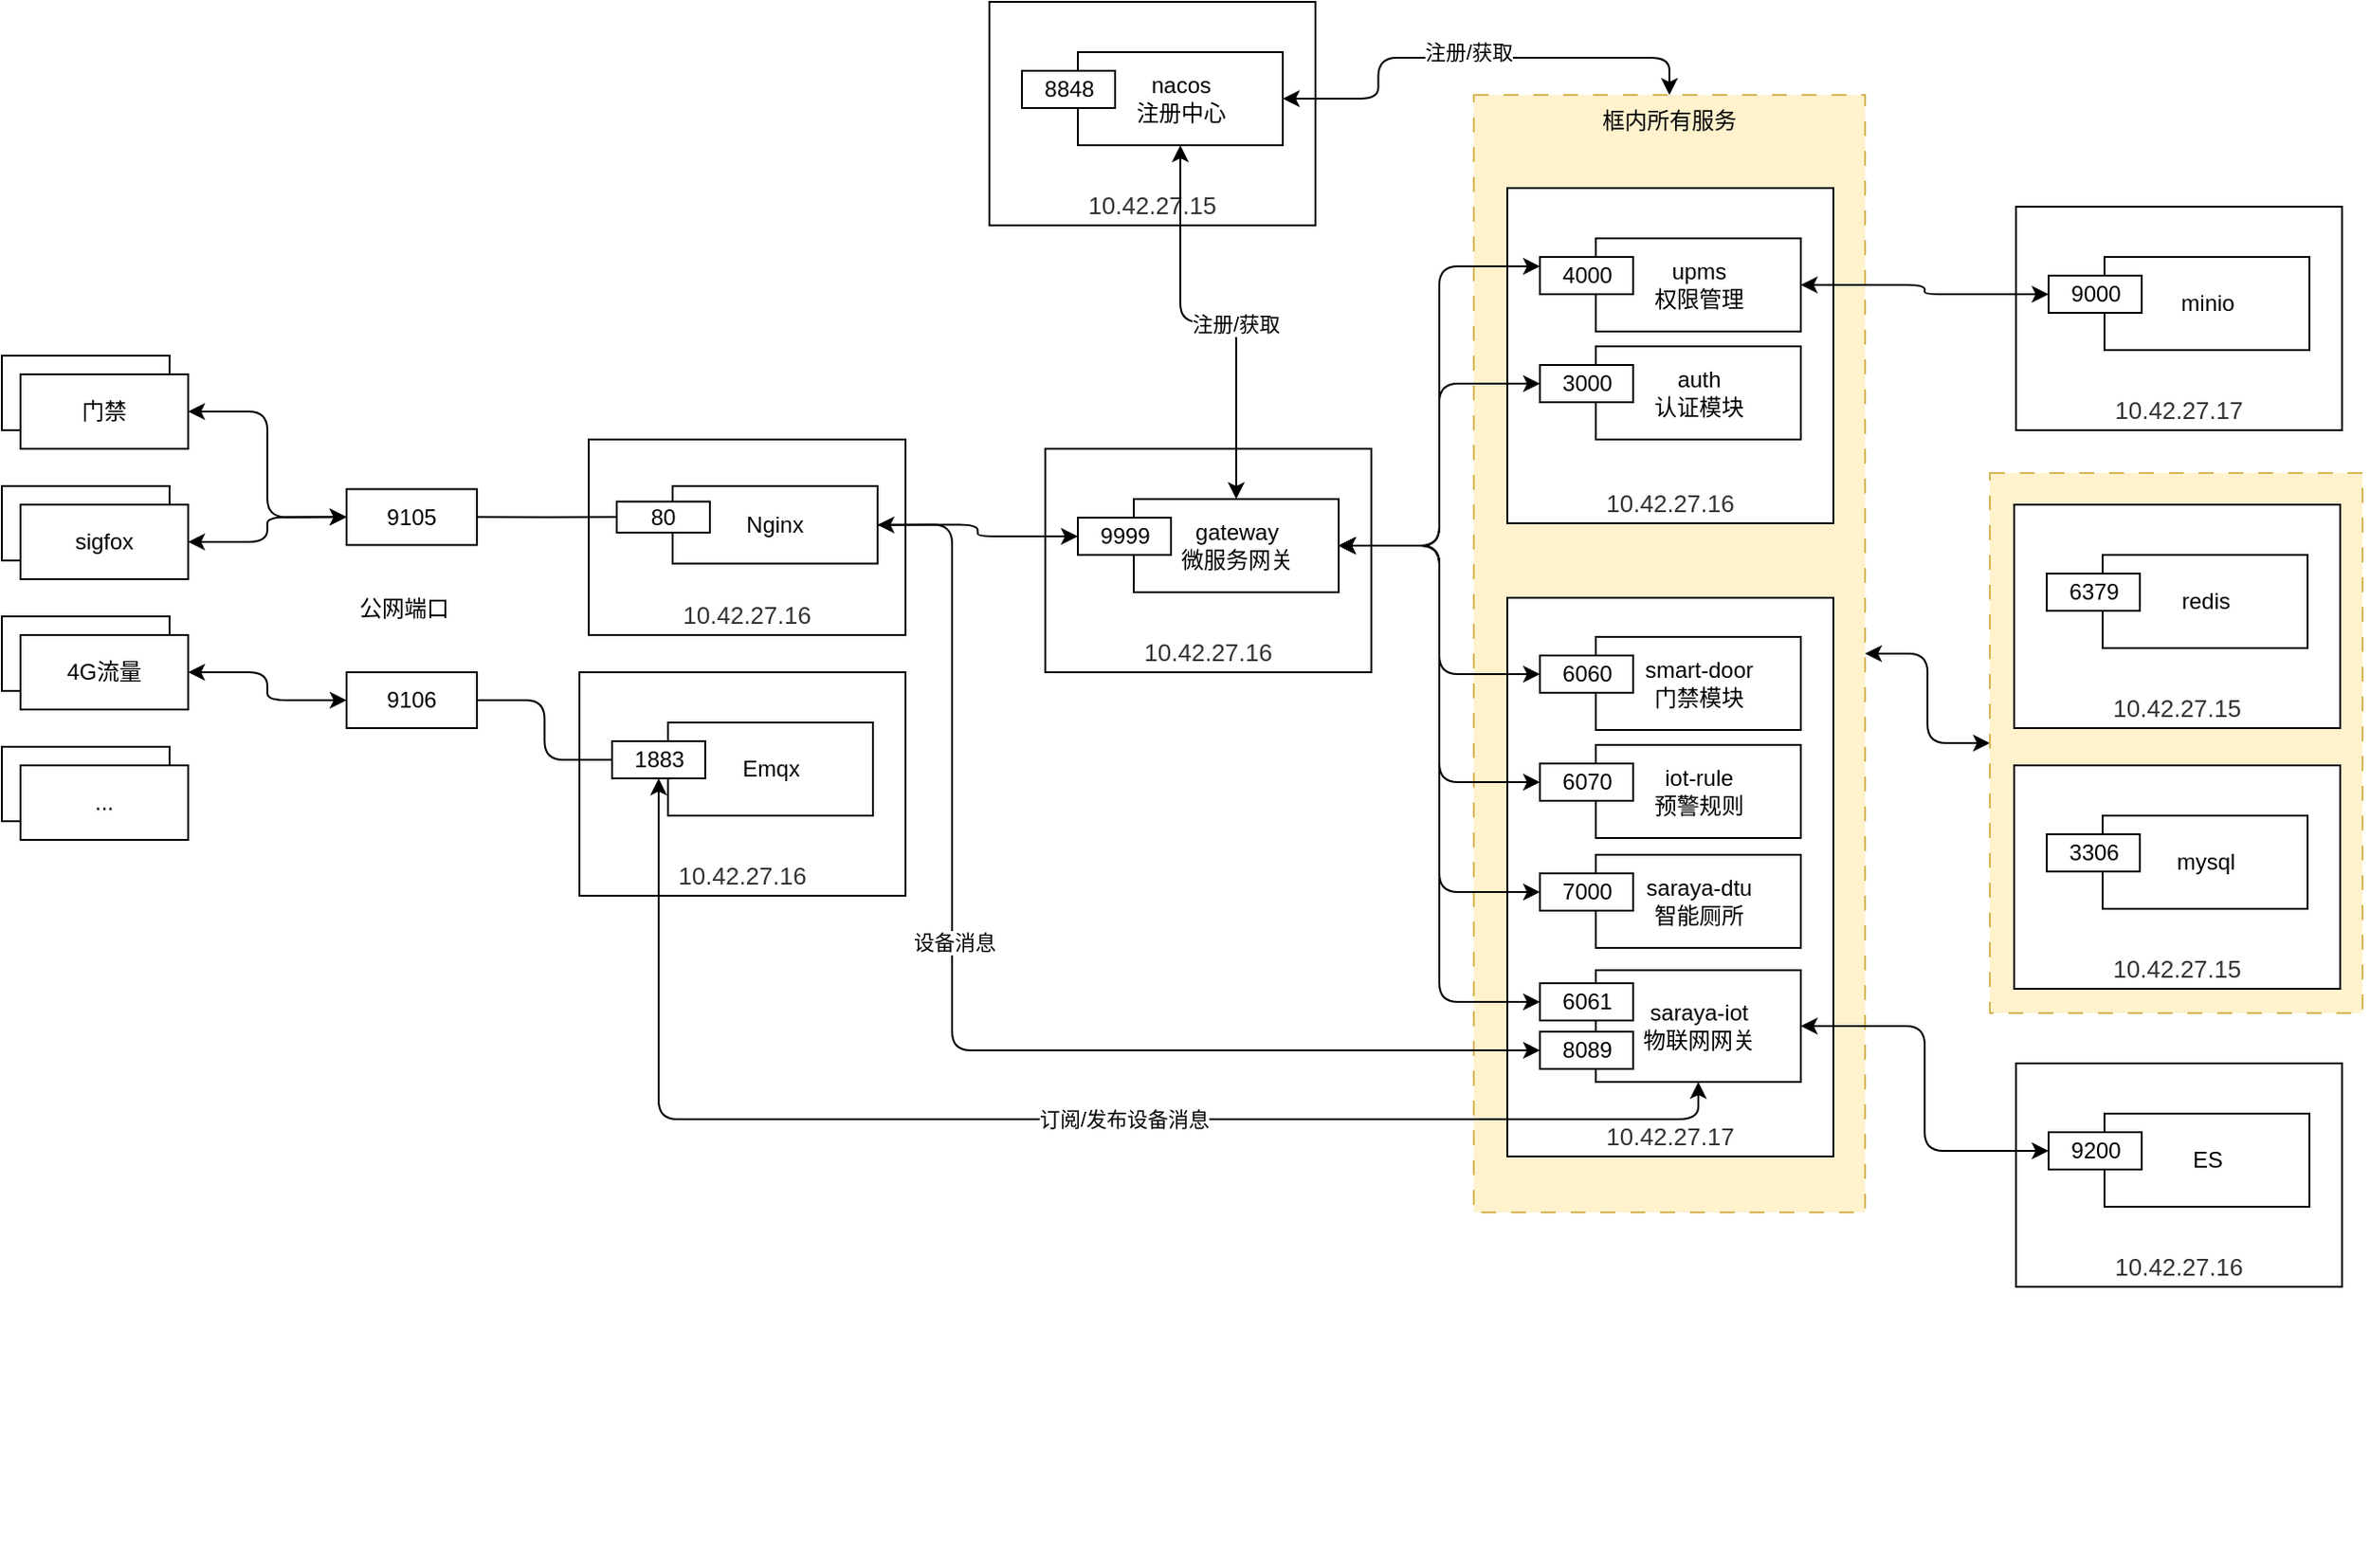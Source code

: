 <mxfile version="24.2.3" type="github">
  <diagram id="C5RBs43oDa-KdzZeNtuy" name="Page-1">
    <mxGraphModel dx="1440" dy="2015" grid="1" gridSize="10" guides="1" tooltips="1" connect="1" arrows="0" fold="1" page="1" pageScale="1" pageWidth="827" pageHeight="1169" math="0" shadow="0">
      <root>
        <mxCell id="WIyWlLk6GJQsqaUBKTNV-0" />
        <mxCell id="WIyWlLk6GJQsqaUBKTNV-1" parent="WIyWlLk6GJQsqaUBKTNV-0" />
        <mxCell id="b1t97wf94qJfbfh6B2mP-186" value="" style="group;rounded=0;" vertex="1" connectable="0" parent="WIyWlLk6GJQsqaUBKTNV-1">
          <mxGeometry x="340" y="300" width="175" height="120" as="geometry" />
        </mxCell>
        <mxCell id="b1t97wf94qJfbfh6B2mP-187" value="&lt;span style=&quot;color: rgb(50, 50, 50); font-family: &amp;quot;Microsoft YaHei&amp;quot;, 微软雅黑, Arial; font-size: 13px; background-color: rgba(255, 255, 255, 0.01);&quot;&gt;10.42.27.16&lt;/span&gt;" style="rounded=0;whiteSpace=wrap;html=1;verticalAlign=bottom;" vertex="1" parent="b1t97wf94qJfbfh6B2mP-186">
          <mxGeometry width="175" height="120" as="geometry" />
        </mxCell>
        <mxCell id="b1t97wf94qJfbfh6B2mP-188" value="" style="group;rounded=0;" vertex="1" connectable="0" parent="b1t97wf94qJfbfh6B2mP-186">
          <mxGeometry x="17.5" y="27" width="140" height="50" as="geometry" />
        </mxCell>
        <mxCell id="b1t97wf94qJfbfh6B2mP-189" value="Emqx" style="rounded=0;whiteSpace=wrap;html=1;" vertex="1" parent="b1t97wf94qJfbfh6B2mP-188">
          <mxGeometry x="30" width="110" height="50" as="geometry" />
        </mxCell>
        <mxCell id="b1t97wf94qJfbfh6B2mP-190" value="1883" style="rounded=0;whiteSpace=wrap;html=1;" vertex="1" parent="b1t97wf94qJfbfh6B2mP-188">
          <mxGeometry y="10" width="50" height="20" as="geometry" />
        </mxCell>
        <mxCell id="b1t97wf94qJfbfh6B2mP-191" value="" style="group" vertex="1" connectable="0" parent="WIyWlLk6GJQsqaUBKTNV-1">
          <mxGeometry x="345" y="175" width="170" height="105" as="geometry" />
        </mxCell>
        <mxCell id="b1t97wf94qJfbfh6B2mP-23" value="&lt;span style=&quot;color: rgb(50, 50, 50); font-family: &amp;quot;Microsoft YaHei&amp;quot;, 微软雅黑, Arial; font-size: 13px; background-color: rgba(255, 255, 255, 0.01);&quot;&gt;10.42.27.16&lt;/span&gt;" style="rounded=0;whiteSpace=wrap;html=1;verticalAlign=bottom;" vertex="1" parent="b1t97wf94qJfbfh6B2mP-191">
          <mxGeometry width="170" height="105" as="geometry" />
        </mxCell>
        <mxCell id="b1t97wf94qJfbfh6B2mP-12" value="Nginx" style="rounded=0;whiteSpace=wrap;html=1;" vertex="1" parent="b1t97wf94qJfbfh6B2mP-191">
          <mxGeometry x="45" y="25" width="110" height="41.667" as="geometry" />
        </mxCell>
        <mxCell id="b1t97wf94qJfbfh6B2mP-13" value="80" style="rounded=0;whiteSpace=wrap;html=1;" vertex="1" parent="b1t97wf94qJfbfh6B2mP-191">
          <mxGeometry x="15" y="33.333" width="50" height="16.667" as="geometry" />
        </mxCell>
        <mxCell id="b1t97wf94qJfbfh6B2mP-49" value="" style="group;rounded=0;" vertex="1" connectable="0" parent="WIyWlLk6GJQsqaUBKTNV-1">
          <mxGeometry x="560" y="-60" width="175" height="120" as="geometry" />
        </mxCell>
        <mxCell id="b1t97wf94qJfbfh6B2mP-50" value="&lt;span style=&quot;color: rgb(50, 50, 50); font-family: &amp;quot;Microsoft YaHei&amp;quot;, 微软雅黑, Arial; font-size: 13px; background-color: rgba(255, 255, 255, 0.01);&quot;&gt;10.42.27.15&lt;/span&gt;" style="rounded=0;whiteSpace=wrap;html=1;verticalAlign=bottom;" vertex="1" parent="b1t97wf94qJfbfh6B2mP-49">
          <mxGeometry width="175" height="120" as="geometry" />
        </mxCell>
        <mxCell id="b1t97wf94qJfbfh6B2mP-51" value="" style="group;rounded=0;" vertex="1" connectable="0" parent="b1t97wf94qJfbfh6B2mP-49">
          <mxGeometry x="17.5" y="27" width="140" height="50" as="geometry" />
        </mxCell>
        <mxCell id="b1t97wf94qJfbfh6B2mP-52" value="&lt;div&gt;nacos&lt;/div&gt;&lt;div&gt;注册中心&lt;/div&gt;" style="rounded=0;whiteSpace=wrap;html=1;" vertex="1" parent="b1t97wf94qJfbfh6B2mP-51">
          <mxGeometry x="30" width="110" height="50" as="geometry" />
        </mxCell>
        <mxCell id="b1t97wf94qJfbfh6B2mP-53" value="8848" style="rounded=0;whiteSpace=wrap;html=1;" vertex="1" parent="b1t97wf94qJfbfh6B2mP-51">
          <mxGeometry y="10" width="50" height="20" as="geometry" />
        </mxCell>
        <mxCell id="b1t97wf94qJfbfh6B2mP-149" style="edgeStyle=orthogonalEdgeStyle;orthogonalLoop=1;jettySize=auto;html=1;exitX=0.5;exitY=0;exitDx=0;exitDy=0;startArrow=classic;startFill=1;" edge="1" parent="WIyWlLk6GJQsqaUBKTNV-1" source="b1t97wf94qJfbfh6B2mP-143" target="b1t97wf94qJfbfh6B2mP-52">
          <mxGeometry relative="1" as="geometry" />
        </mxCell>
        <mxCell id="b1t97wf94qJfbfh6B2mP-153" value="注册/获取" style="edgeLabel;html=1;align=center;verticalAlign=middle;resizable=0;points=[];" vertex="1" connectable="0" parent="b1t97wf94qJfbfh6B2mP-149">
          <mxGeometry x="0.026" y="-3" relative="1" as="geometry">
            <mxPoint as="offset" />
          </mxGeometry>
        </mxCell>
        <mxCell id="b1t97wf94qJfbfh6B2mP-183" style="edgeStyle=orthogonalEdgeStyle;orthogonalLoop=1;jettySize=auto;html=1;exitX=1;exitY=0.5;exitDx=0;exitDy=0;startArrow=classic;startFill=1;" edge="1" parent="WIyWlLk6GJQsqaUBKTNV-1" source="b1t97wf94qJfbfh6B2mP-143" target="b1t97wf94qJfbfh6B2mP-182">
          <mxGeometry relative="1" as="geometry" />
        </mxCell>
        <mxCell id="b1t97wf94qJfbfh6B2mP-143" value="框内所有服务" style="rounded=0;whiteSpace=wrap;html=1;dashed=1;dashPattern=8 8;fillColor=#fff2cc;strokeColor=#d6b656;verticalAlign=top;" vertex="1" parent="WIyWlLk6GJQsqaUBKTNV-1">
          <mxGeometry x="820" y="-10" width="210" height="600" as="geometry" />
        </mxCell>
        <mxCell id="b1t97wf94qJfbfh6B2mP-0" value="门禁" style="rounded=0;whiteSpace=wrap;html=1;" vertex="1" parent="WIyWlLk6GJQsqaUBKTNV-1">
          <mxGeometry x="30" y="130" width="90" height="40" as="geometry" />
        </mxCell>
        <mxCell id="b1t97wf94qJfbfh6B2mP-1" value="4G流量" style="rounded=0;whiteSpace=wrap;html=1;" vertex="1" parent="WIyWlLk6GJQsqaUBKTNV-1">
          <mxGeometry x="30" y="270" width="90" height="40" as="geometry" />
        </mxCell>
        <mxCell id="b1t97wf94qJfbfh6B2mP-27" style="edgeStyle=orthogonalEdgeStyle;rounded=1;orthogonalLoop=1;jettySize=auto;html=1;exitX=1;exitY=0.5;exitDx=0;exitDy=0;entryX=0;entryY=0.5;entryDx=0;entryDy=0;endArrow=classic;endFill=1;startArrow=classic;startFill=1;curved=0;" edge="1" parent="WIyWlLk6GJQsqaUBKTNV-1" source="b1t97wf94qJfbfh6B2mP-2" target="b1t97wf94qJfbfh6B2mP-9">
          <mxGeometry relative="1" as="geometry" />
        </mxCell>
        <mxCell id="b1t97wf94qJfbfh6B2mP-2" value="门禁" style="rounded=0;whiteSpace=wrap;html=1;" vertex="1" parent="WIyWlLk6GJQsqaUBKTNV-1">
          <mxGeometry x="40" y="140" width="90" height="40" as="geometry" />
        </mxCell>
        <mxCell id="b1t97wf94qJfbfh6B2mP-4" value="sigfox" style="rounded=0;whiteSpace=wrap;html=1;" vertex="1" parent="WIyWlLk6GJQsqaUBKTNV-1">
          <mxGeometry x="30" y="200" width="90" height="40" as="geometry" />
        </mxCell>
        <mxCell id="b1t97wf94qJfbfh6B2mP-28" style="edgeStyle=orthogonalEdgeStyle;rounded=1;orthogonalLoop=1;jettySize=auto;html=1;exitX=1;exitY=0.5;exitDx=0;exitDy=0;entryX=0;entryY=0.5;entryDx=0;entryDy=0;endArrow=classic;endFill=1;startArrow=classic;startFill=1;curved=0;" edge="1" parent="WIyWlLk6GJQsqaUBKTNV-1" source="b1t97wf94qJfbfh6B2mP-5" target="b1t97wf94qJfbfh6B2mP-9">
          <mxGeometry relative="1" as="geometry" />
        </mxCell>
        <mxCell id="b1t97wf94qJfbfh6B2mP-5" value="sigfox" style="rounded=0;whiteSpace=wrap;html=1;" vertex="1" parent="WIyWlLk6GJQsqaUBKTNV-1">
          <mxGeometry x="40" y="210" width="90" height="40" as="geometry" />
        </mxCell>
        <mxCell id="b1t97wf94qJfbfh6B2mP-29" style="edgeStyle=orthogonalEdgeStyle;rounded=1;orthogonalLoop=1;jettySize=auto;html=1;exitX=1;exitY=0.5;exitDx=0;exitDy=0;entryX=0;entryY=0.5;entryDx=0;entryDy=0;endArrow=classic;endFill=1;startArrow=classic;startFill=1;curved=0;" edge="1" parent="WIyWlLk6GJQsqaUBKTNV-1" source="b1t97wf94qJfbfh6B2mP-6" target="b1t97wf94qJfbfh6B2mP-10">
          <mxGeometry relative="1" as="geometry" />
        </mxCell>
        <mxCell id="b1t97wf94qJfbfh6B2mP-6" value="4G流量" style="rounded=0;whiteSpace=wrap;html=1;" vertex="1" parent="WIyWlLk6GJQsqaUBKTNV-1">
          <mxGeometry x="40" y="280" width="90" height="40" as="geometry" />
        </mxCell>
        <mxCell id="b1t97wf94qJfbfh6B2mP-7" value="..." style="rounded=0;whiteSpace=wrap;html=1;" vertex="1" parent="WIyWlLk6GJQsqaUBKTNV-1">
          <mxGeometry x="30" y="340" width="90" height="40" as="geometry" />
        </mxCell>
        <mxCell id="b1t97wf94qJfbfh6B2mP-8" value="..." style="rounded=0;whiteSpace=wrap;html=1;" vertex="1" parent="WIyWlLk6GJQsqaUBKTNV-1">
          <mxGeometry x="40" y="350" width="90" height="40" as="geometry" />
        </mxCell>
        <mxCell id="b1t97wf94qJfbfh6B2mP-25" style="edgeStyle=orthogonalEdgeStyle;rounded=0;orthogonalLoop=1;jettySize=auto;html=1;exitX=1;exitY=0.5;exitDx=0;exitDy=0;endArrow=none;endFill=0;" edge="1" parent="WIyWlLk6GJQsqaUBKTNV-1" source="b1t97wf94qJfbfh6B2mP-9" target="b1t97wf94qJfbfh6B2mP-13">
          <mxGeometry relative="1" as="geometry" />
        </mxCell>
        <mxCell id="b1t97wf94qJfbfh6B2mP-9" value="9105" style="rounded=0;whiteSpace=wrap;html=1;" vertex="1" parent="WIyWlLk6GJQsqaUBKTNV-1">
          <mxGeometry x="215" y="201.67" width="70" height="30" as="geometry" />
        </mxCell>
        <mxCell id="b1t97wf94qJfbfh6B2mP-26" style="edgeStyle=orthogonalEdgeStyle;rounded=1;orthogonalLoop=1;jettySize=auto;html=1;exitX=1;exitY=0.5;exitDx=0;exitDy=0;entryX=0;entryY=0.5;entryDx=0;entryDy=0;endArrow=none;endFill=0;curved=0;" edge="1" parent="WIyWlLk6GJQsqaUBKTNV-1" source="b1t97wf94qJfbfh6B2mP-10" target="b1t97wf94qJfbfh6B2mP-190">
          <mxGeometry relative="1" as="geometry">
            <mxPoint x="360" y="290" as="targetPoint" />
          </mxGeometry>
        </mxCell>
        <mxCell id="b1t97wf94qJfbfh6B2mP-10" value="9106" style="rounded=0;whiteSpace=wrap;html=1;" vertex="1" parent="WIyWlLk6GJQsqaUBKTNV-1">
          <mxGeometry x="215" y="300" width="70" height="30" as="geometry" />
        </mxCell>
        <mxCell id="b1t97wf94qJfbfh6B2mP-11" value="公网端口" style="text;html=1;align=center;verticalAlign=middle;whiteSpace=wrap;rounded=0;" vertex="1" parent="WIyWlLk6GJQsqaUBKTNV-1">
          <mxGeometry x="216" y="251" width="60" height="30" as="geometry" />
        </mxCell>
        <mxCell id="b1t97wf94qJfbfh6B2mP-43" value="" style="group;rounded=0;" vertex="1" connectable="0" parent="WIyWlLk6GJQsqaUBKTNV-1">
          <mxGeometry x="590" y="180" width="175" height="120" as="geometry" />
        </mxCell>
        <mxCell id="b1t97wf94qJfbfh6B2mP-38" value="&lt;span style=&quot;color: rgb(50, 50, 50); font-family: &amp;quot;Microsoft YaHei&amp;quot;, 微软雅黑, Arial; font-size: 13px; background-color: rgba(255, 255, 255, 0.01);&quot;&gt;10.42.27.16&lt;/span&gt;" style="rounded=0;whiteSpace=wrap;html=1;verticalAlign=bottom;" vertex="1" parent="b1t97wf94qJfbfh6B2mP-43">
          <mxGeometry width="175" height="120" as="geometry" />
        </mxCell>
        <mxCell id="b1t97wf94qJfbfh6B2mP-40" value="" style="group;rounded=0;" vertex="1" connectable="0" parent="b1t97wf94qJfbfh6B2mP-43">
          <mxGeometry x="17.5" y="27" width="140" height="50" as="geometry" />
        </mxCell>
        <mxCell id="b1t97wf94qJfbfh6B2mP-41" value="gateway&lt;div&gt;微服务网关&lt;/div&gt;" style="rounded=0;whiteSpace=wrap;html=1;" vertex="1" parent="b1t97wf94qJfbfh6B2mP-40">
          <mxGeometry x="30" width="110" height="50" as="geometry" />
        </mxCell>
        <mxCell id="b1t97wf94qJfbfh6B2mP-42" value="9999" style="rounded=0;whiteSpace=wrap;html=1;" vertex="1" parent="b1t97wf94qJfbfh6B2mP-40">
          <mxGeometry y="10" width="50" height="20" as="geometry" />
        </mxCell>
        <mxCell id="b1t97wf94qJfbfh6B2mP-60" value="" style="group;rounded=0;" vertex="1" connectable="0" parent="WIyWlLk6GJQsqaUBKTNV-1">
          <mxGeometry x="1111" y="50" width="175" height="120" as="geometry" />
        </mxCell>
        <mxCell id="b1t97wf94qJfbfh6B2mP-61" value="&lt;span style=&quot;color: rgb(50, 50, 50); font-family: &amp;quot;Microsoft YaHei&amp;quot;, 微软雅黑, Arial; font-size: 13px; background-color: rgba(255, 255, 255, 0.01);&quot;&gt;10.42.27.17&lt;/span&gt;" style="rounded=0;whiteSpace=wrap;html=1;verticalAlign=bottom;" vertex="1" parent="b1t97wf94qJfbfh6B2mP-60">
          <mxGeometry width="175" height="120" as="geometry" />
        </mxCell>
        <mxCell id="b1t97wf94qJfbfh6B2mP-62" value="" style="group;rounded=0;" vertex="1" connectable="0" parent="b1t97wf94qJfbfh6B2mP-60">
          <mxGeometry x="17.5" y="27" width="140" height="50" as="geometry" />
        </mxCell>
        <mxCell id="b1t97wf94qJfbfh6B2mP-63" value="minio" style="rounded=0;whiteSpace=wrap;html=1;" vertex="1" parent="b1t97wf94qJfbfh6B2mP-62">
          <mxGeometry x="30" width="110" height="50" as="geometry" />
        </mxCell>
        <mxCell id="b1t97wf94qJfbfh6B2mP-64" value="9000" style="rounded=0;whiteSpace=wrap;html=1;" vertex="1" parent="b1t97wf94qJfbfh6B2mP-62">
          <mxGeometry y="10" width="50" height="20" as="geometry" />
        </mxCell>
        <mxCell id="b1t97wf94qJfbfh6B2mP-66" value="" style="group;rounded=0;" vertex="1" connectable="0" parent="WIyWlLk6GJQsqaUBKTNV-1">
          <mxGeometry x="1111" y="510" width="175" height="120" as="geometry" />
        </mxCell>
        <mxCell id="b1t97wf94qJfbfh6B2mP-67" value="&lt;span style=&quot;color: rgb(50, 50, 50); font-family: &amp;quot;Microsoft YaHei&amp;quot;, 微软雅黑, Arial; font-size: 13px; background-color: rgba(255, 255, 255, 0.01);&quot;&gt;10.42.27.16&lt;/span&gt;" style="rounded=0;whiteSpace=wrap;html=1;verticalAlign=bottom;" vertex="1" parent="b1t97wf94qJfbfh6B2mP-66">
          <mxGeometry width="175" height="120" as="geometry" />
        </mxCell>
        <mxCell id="b1t97wf94qJfbfh6B2mP-68" value="" style="group;rounded=0;" vertex="1" connectable="0" parent="b1t97wf94qJfbfh6B2mP-66">
          <mxGeometry x="17.5" y="27" width="140" height="50" as="geometry" />
        </mxCell>
        <mxCell id="b1t97wf94qJfbfh6B2mP-69" value="ES" style="rounded=0;whiteSpace=wrap;html=1;" vertex="1" parent="b1t97wf94qJfbfh6B2mP-68">
          <mxGeometry x="30" width="110" height="50" as="geometry" />
        </mxCell>
        <mxCell id="b1t97wf94qJfbfh6B2mP-70" value="9200" style="rounded=0;whiteSpace=wrap;html=1;" vertex="1" parent="b1t97wf94qJfbfh6B2mP-68">
          <mxGeometry y="10" width="50" height="20" as="geometry" />
        </mxCell>
        <mxCell id="b1t97wf94qJfbfh6B2mP-71" value="" style="group;rounded=0;" vertex="1" connectable="0" parent="WIyWlLk6GJQsqaUBKTNV-1">
          <mxGeometry x="838" y="40" width="175" height="180" as="geometry" />
        </mxCell>
        <mxCell id="b1t97wf94qJfbfh6B2mP-72" value="&lt;span style=&quot;color: rgb(50, 50, 50); font-family: &amp;quot;Microsoft YaHei&amp;quot;, 微软雅黑, Arial; font-size: 13px; background-color: rgba(255, 255, 255, 0.01);&quot;&gt;10.42.27.16&lt;/span&gt;" style="rounded=0;whiteSpace=wrap;html=1;verticalAlign=bottom;" vertex="1" parent="b1t97wf94qJfbfh6B2mP-71">
          <mxGeometry width="175" height="180" as="geometry" />
        </mxCell>
        <mxCell id="b1t97wf94qJfbfh6B2mP-73" value="" style="group;rounded=0;" vertex="1" connectable="0" parent="b1t97wf94qJfbfh6B2mP-71">
          <mxGeometry x="17.5" y="27" width="140" height="50" as="geometry" />
        </mxCell>
        <mxCell id="b1t97wf94qJfbfh6B2mP-74" value="" style="group;rounded=0;" vertex="1" connectable="0" parent="b1t97wf94qJfbfh6B2mP-73">
          <mxGeometry width="140" height="50" as="geometry" />
        </mxCell>
        <mxCell id="b1t97wf94qJfbfh6B2mP-75" value="upms&lt;div&gt;权限管理&lt;/div&gt;" style="rounded=0;whiteSpace=wrap;html=1;" vertex="1" parent="b1t97wf94qJfbfh6B2mP-74">
          <mxGeometry x="30" width="110" height="50" as="geometry" />
        </mxCell>
        <mxCell id="b1t97wf94qJfbfh6B2mP-76" value="4000" style="rounded=0;whiteSpace=wrap;html=1;" vertex="1" parent="b1t97wf94qJfbfh6B2mP-74">
          <mxGeometry y="10" width="50" height="20" as="geometry" />
        </mxCell>
        <mxCell id="b1t97wf94qJfbfh6B2mP-77" value="" style="group;rounded=0;" vertex="1" connectable="0" parent="b1t97wf94qJfbfh6B2mP-71">
          <mxGeometry x="17.5" y="85" width="140" height="50" as="geometry" />
        </mxCell>
        <mxCell id="b1t97wf94qJfbfh6B2mP-78" value="" style="group;rounded=0;" vertex="1" connectable="0" parent="b1t97wf94qJfbfh6B2mP-77">
          <mxGeometry width="140" height="50" as="geometry" />
        </mxCell>
        <mxCell id="b1t97wf94qJfbfh6B2mP-79" value="auth&lt;div&gt;认证模块&lt;/div&gt;" style="rounded=0;whiteSpace=wrap;html=1;" vertex="1" parent="b1t97wf94qJfbfh6B2mP-78">
          <mxGeometry x="30" width="110" height="50" as="geometry" />
        </mxCell>
        <mxCell id="b1t97wf94qJfbfh6B2mP-80" value="3000" style="rounded=0;whiteSpace=wrap;html=1;" vertex="1" parent="b1t97wf94qJfbfh6B2mP-78">
          <mxGeometry y="10" width="50" height="20" as="geometry" />
        </mxCell>
        <mxCell id="b1t97wf94qJfbfh6B2mP-89" value="" style="group;rounded=0;" vertex="1" connectable="0" parent="WIyWlLk6GJQsqaUBKTNV-1">
          <mxGeometry x="838" y="260" width="175" height="300" as="geometry" />
        </mxCell>
        <mxCell id="b1t97wf94qJfbfh6B2mP-90" value="&lt;span style=&quot;color: rgb(50, 50, 50); font-family: &amp;quot;Microsoft YaHei&amp;quot;, 微软雅黑, Arial; font-size: 13px; background-color: rgba(255, 255, 255, 0.01);&quot;&gt;10.42.27.17&lt;/span&gt;" style="rounded=0;whiteSpace=wrap;html=1;verticalAlign=bottom;" vertex="1" parent="b1t97wf94qJfbfh6B2mP-89">
          <mxGeometry width="175" height="300" as="geometry" />
        </mxCell>
        <mxCell id="b1t97wf94qJfbfh6B2mP-91" value="" style="group;rounded=0;" vertex="1" connectable="0" parent="b1t97wf94qJfbfh6B2mP-89">
          <mxGeometry x="17.5" y="21" width="140" height="50" as="geometry" />
        </mxCell>
        <mxCell id="b1t97wf94qJfbfh6B2mP-92" value="" style="group;rounded=0;" vertex="1" connectable="0" parent="b1t97wf94qJfbfh6B2mP-91">
          <mxGeometry width="140" height="50" as="geometry" />
        </mxCell>
        <mxCell id="b1t97wf94qJfbfh6B2mP-93" value="&lt;div&gt;smart-door&lt;/div&gt;&lt;div&gt;门禁模块&lt;/div&gt;" style="rounded=0;whiteSpace=wrap;html=1;" vertex="1" parent="b1t97wf94qJfbfh6B2mP-92">
          <mxGeometry x="30" width="110" height="50" as="geometry" />
        </mxCell>
        <mxCell id="b1t97wf94qJfbfh6B2mP-94" value="6060" style="rounded=0;whiteSpace=wrap;html=1;" vertex="1" parent="b1t97wf94qJfbfh6B2mP-92">
          <mxGeometry y="10" width="50" height="20" as="geometry" />
        </mxCell>
        <mxCell id="b1t97wf94qJfbfh6B2mP-95" value="" style="group;rounded=0;" vertex="1" connectable="0" parent="b1t97wf94qJfbfh6B2mP-89">
          <mxGeometry x="17.5" y="79" width="140" height="50" as="geometry" />
        </mxCell>
        <mxCell id="b1t97wf94qJfbfh6B2mP-96" value="" style="group;rounded=0;" vertex="1" connectable="0" parent="b1t97wf94qJfbfh6B2mP-95">
          <mxGeometry width="140" height="50" as="geometry" />
        </mxCell>
        <mxCell id="b1t97wf94qJfbfh6B2mP-97" value="&lt;div&gt;iot-rule&lt;/div&gt;&lt;div&gt;预警规则&lt;/div&gt;" style="rounded=0;whiteSpace=wrap;html=1;" vertex="1" parent="b1t97wf94qJfbfh6B2mP-96">
          <mxGeometry x="30" width="110" height="50" as="geometry" />
        </mxCell>
        <mxCell id="b1t97wf94qJfbfh6B2mP-98" value="6070" style="rounded=0;whiteSpace=wrap;html=1;" vertex="1" parent="b1t97wf94qJfbfh6B2mP-96">
          <mxGeometry y="10" width="50" height="20" as="geometry" />
        </mxCell>
        <mxCell id="b1t97wf94qJfbfh6B2mP-99" value="" style="group;rounded=0;" vertex="1" connectable="0" parent="b1t97wf94qJfbfh6B2mP-89">
          <mxGeometry x="17.5" y="138" width="140" height="50" as="geometry" />
        </mxCell>
        <mxCell id="b1t97wf94qJfbfh6B2mP-100" value="" style="group;rounded=0;" vertex="1" connectable="0" parent="b1t97wf94qJfbfh6B2mP-99">
          <mxGeometry width="140" height="50" as="geometry" />
        </mxCell>
        <mxCell id="b1t97wf94qJfbfh6B2mP-101" value="&lt;div&gt;saraya-dtu&lt;/div&gt;&lt;div&gt;智能厕所&lt;/div&gt;" style="rounded=0;whiteSpace=wrap;html=1;" vertex="1" parent="b1t97wf94qJfbfh6B2mP-100">
          <mxGeometry x="30" width="110" height="50" as="geometry" />
        </mxCell>
        <mxCell id="b1t97wf94qJfbfh6B2mP-102" value="7000" style="rounded=0;whiteSpace=wrap;html=1;" vertex="1" parent="b1t97wf94qJfbfh6B2mP-100">
          <mxGeometry y="10" width="50" height="20" as="geometry" />
        </mxCell>
        <mxCell id="b1t97wf94qJfbfh6B2mP-104" value="" style="group;rounded=0;" vertex="1" connectable="0" parent="b1t97wf94qJfbfh6B2mP-89">
          <mxGeometry x="17.5" y="200" width="140" height="60" as="geometry" />
        </mxCell>
        <mxCell id="b1t97wf94qJfbfh6B2mP-105" value="saraya-iot&lt;div&gt;物联网网关&lt;/div&gt;" style="rounded=0;whiteSpace=wrap;html=1;" vertex="1" parent="b1t97wf94qJfbfh6B2mP-104">
          <mxGeometry x="30" width="110" height="60" as="geometry" />
        </mxCell>
        <mxCell id="b1t97wf94qJfbfh6B2mP-106" value="6061" style="rounded=0;whiteSpace=wrap;html=1;" vertex="1" parent="b1t97wf94qJfbfh6B2mP-104">
          <mxGeometry y="7" width="50" height="20" as="geometry" />
        </mxCell>
        <mxCell id="b1t97wf94qJfbfh6B2mP-107" value="8089" style="rounded=0;whiteSpace=wrap;html=1;" vertex="1" parent="b1t97wf94qJfbfh6B2mP-104">
          <mxGeometry y="33" width="50" height="20" as="geometry" />
        </mxCell>
        <mxCell id="b1t97wf94qJfbfh6B2mP-108" style="edgeStyle=orthogonalEdgeStyle;rounded=1;orthogonalLoop=1;jettySize=auto;html=1;exitX=1;exitY=0.5;exitDx=0;exitDy=0;entryX=0;entryY=0.25;entryDx=0;entryDy=0;endArrow=classic;endFill=1;curved=0;startArrow=classic;startFill=1;" edge="1" parent="WIyWlLk6GJQsqaUBKTNV-1" source="b1t97wf94qJfbfh6B2mP-41" target="b1t97wf94qJfbfh6B2mP-76">
          <mxGeometry relative="1" as="geometry" />
        </mxCell>
        <mxCell id="b1t97wf94qJfbfh6B2mP-110" style="edgeStyle=orthogonalEdgeStyle;rounded=1;orthogonalLoop=1;jettySize=auto;html=1;exitX=1;exitY=0.5;exitDx=0;exitDy=0;entryX=0;entryY=0.5;entryDx=0;entryDy=0;curved=0;startArrow=classic;startFill=1;" edge="1" parent="WIyWlLk6GJQsqaUBKTNV-1" source="b1t97wf94qJfbfh6B2mP-41" target="b1t97wf94qJfbfh6B2mP-80">
          <mxGeometry relative="1" as="geometry" />
        </mxCell>
        <mxCell id="b1t97wf94qJfbfh6B2mP-111" style="edgeStyle=orthogonalEdgeStyle;rounded=1;orthogonalLoop=1;jettySize=auto;html=1;exitX=1;exitY=0.5;exitDx=0;exitDy=0;entryX=0;entryY=0.5;entryDx=0;entryDy=0;strokeColor=default;curved=0;startArrow=classic;startFill=1;" edge="1" parent="WIyWlLk6GJQsqaUBKTNV-1" source="b1t97wf94qJfbfh6B2mP-41" target="b1t97wf94qJfbfh6B2mP-94">
          <mxGeometry relative="1" as="geometry" />
        </mxCell>
        <mxCell id="b1t97wf94qJfbfh6B2mP-112" style="edgeStyle=orthogonalEdgeStyle;orthogonalLoop=1;jettySize=auto;html=1;exitX=1;exitY=0.5;exitDx=0;exitDy=0;entryX=0;entryY=0.5;entryDx=0;entryDy=0;strokeColor=default;rounded=1;curved=0;" edge="1" parent="WIyWlLk6GJQsqaUBKTNV-1" source="b1t97wf94qJfbfh6B2mP-12" target="b1t97wf94qJfbfh6B2mP-42">
          <mxGeometry relative="1" as="geometry" />
        </mxCell>
        <mxCell id="b1t97wf94qJfbfh6B2mP-122" style="edgeStyle=orthogonalEdgeStyle;orthogonalLoop=1;jettySize=auto;html=1;exitX=1;exitY=0.5;exitDx=0;exitDy=0;entryX=0;entryY=0.5;entryDx=0;entryDy=0;startArrow=classic;startFill=1;" edge="1" parent="WIyWlLk6GJQsqaUBKTNV-1" source="b1t97wf94qJfbfh6B2mP-41" target="b1t97wf94qJfbfh6B2mP-98">
          <mxGeometry relative="1" as="geometry" />
        </mxCell>
        <mxCell id="b1t97wf94qJfbfh6B2mP-123" style="edgeStyle=orthogonalEdgeStyle;orthogonalLoop=1;jettySize=auto;html=1;exitX=1;exitY=0.5;exitDx=0;exitDy=0;entryX=0;entryY=0.5;entryDx=0;entryDy=0;startArrow=classic;startFill=1;" edge="1" parent="WIyWlLk6GJQsqaUBKTNV-1" source="b1t97wf94qJfbfh6B2mP-41" target="b1t97wf94qJfbfh6B2mP-102">
          <mxGeometry relative="1" as="geometry" />
        </mxCell>
        <mxCell id="b1t97wf94qJfbfh6B2mP-124" style="edgeStyle=orthogonalEdgeStyle;orthogonalLoop=1;jettySize=auto;html=1;exitX=1;exitY=0.5;exitDx=0;exitDy=0;entryX=0;entryY=0.5;entryDx=0;entryDy=0;startArrow=classic;startFill=1;" edge="1" parent="WIyWlLk6GJQsqaUBKTNV-1" source="b1t97wf94qJfbfh6B2mP-41" target="b1t97wf94qJfbfh6B2mP-106">
          <mxGeometry relative="1" as="geometry" />
        </mxCell>
        <mxCell id="b1t97wf94qJfbfh6B2mP-126" style="edgeStyle=orthogonalEdgeStyle;orthogonalLoop=1;jettySize=auto;html=1;exitX=1;exitY=0.5;exitDx=0;exitDy=0;entryX=0;entryY=0.5;entryDx=0;entryDy=0;startArrow=classic;startFill=1;" edge="1" parent="WIyWlLk6GJQsqaUBKTNV-1" source="b1t97wf94qJfbfh6B2mP-12" target="b1t97wf94qJfbfh6B2mP-107">
          <mxGeometry relative="1" as="geometry">
            <Array as="points">
              <mxPoint x="540" y="221" />
              <mxPoint x="540" y="503" />
            </Array>
          </mxGeometry>
        </mxCell>
        <mxCell id="b1t97wf94qJfbfh6B2mP-184" value="设备消息" style="edgeLabel;html=1;align=center;verticalAlign=middle;resizable=0;points=[];" vertex="1" connectable="0" parent="b1t97wf94qJfbfh6B2mP-126">
          <mxGeometry x="-0.174" y="1" relative="1" as="geometry">
            <mxPoint as="offset" />
          </mxGeometry>
        </mxCell>
        <mxCell id="b1t97wf94qJfbfh6B2mP-127" style="edgeStyle=orthogonalEdgeStyle;orthogonalLoop=1;jettySize=auto;html=1;exitX=0.5;exitY=1;exitDx=0;exitDy=0;startArrow=classic;startFill=1;entryX=0.5;entryY=1;entryDx=0;entryDy=0;" edge="1" parent="WIyWlLk6GJQsqaUBKTNV-1" source="b1t97wf94qJfbfh6B2mP-105" target="b1t97wf94qJfbfh6B2mP-190">
          <mxGeometry relative="1" as="geometry">
            <mxPoint x="360" y="580" as="targetPoint" />
          </mxGeometry>
        </mxCell>
        <mxCell id="b1t97wf94qJfbfh6B2mP-128" value="订阅/发布设备消息" style="edgeLabel;html=1;align=center;verticalAlign=middle;resizable=0;points=[];" vertex="1" connectable="0" parent="b1t97wf94qJfbfh6B2mP-127">
          <mxGeometry x="-0.136" relative="1" as="geometry">
            <mxPoint as="offset" />
          </mxGeometry>
        </mxCell>
        <mxCell id="b1t97wf94qJfbfh6B2mP-129" style="edgeStyle=orthogonalEdgeStyle;orthogonalLoop=1;jettySize=auto;html=1;exitX=1;exitY=0.5;exitDx=0;exitDy=0;entryX=0;entryY=0.5;entryDx=0;entryDy=0;startArrow=classic;startFill=1;" edge="1" parent="WIyWlLk6GJQsqaUBKTNV-1" source="b1t97wf94qJfbfh6B2mP-105" target="b1t97wf94qJfbfh6B2mP-70">
          <mxGeometry relative="1" as="geometry" />
        </mxCell>
        <mxCell id="b1t97wf94qJfbfh6B2mP-150" style="edgeStyle=orthogonalEdgeStyle;orthogonalLoop=1;jettySize=auto;html=1;exitX=0.5;exitY=0;exitDx=0;exitDy=0;startArrow=classic;startFill=1;" edge="1" parent="WIyWlLk6GJQsqaUBKTNV-1" source="b1t97wf94qJfbfh6B2mP-41" target="b1t97wf94qJfbfh6B2mP-52">
          <mxGeometry relative="1" as="geometry">
            <mxPoint x="693" y="20" as="targetPoint" />
          </mxGeometry>
        </mxCell>
        <mxCell id="b1t97wf94qJfbfh6B2mP-151" value="注册/获取" style="edgeLabel;html=1;align=center;verticalAlign=middle;resizable=0;points=[];" vertex="1" connectable="0" parent="b1t97wf94qJfbfh6B2mP-150">
          <mxGeometry x="-0.121" y="1" relative="1" as="geometry">
            <mxPoint x="1" as="offset" />
          </mxGeometry>
        </mxCell>
        <mxCell id="b1t97wf94qJfbfh6B2mP-154" style="edgeStyle=orthogonalEdgeStyle;orthogonalLoop=1;jettySize=auto;html=1;exitX=1;exitY=0.5;exitDx=0;exitDy=0;entryX=0;entryY=0.5;entryDx=0;entryDy=0;startArrow=classic;startFill=1;" edge="1" parent="WIyWlLk6GJQsqaUBKTNV-1" source="b1t97wf94qJfbfh6B2mP-75" target="b1t97wf94qJfbfh6B2mP-64">
          <mxGeometry relative="1" as="geometry" />
        </mxCell>
        <mxCell id="b1t97wf94qJfbfh6B2mP-175" value="" style="group" vertex="1" connectable="0" parent="WIyWlLk6GJQsqaUBKTNV-1">
          <mxGeometry x="1110" y="210" width="190" height="570" as="geometry" />
        </mxCell>
        <mxCell id="b1t97wf94qJfbfh6B2mP-182" value="" style="rounded=0;whiteSpace=wrap;html=1;dashed=1;dashPattern=8 8;fillColor=#fff2cc;strokeColor=#d6b656;verticalAlign=top;" vertex="1" parent="b1t97wf94qJfbfh6B2mP-175">
          <mxGeometry x="-13" y="-17" width="200" height="290" as="geometry" />
        </mxCell>
        <mxCell id="b1t97wf94qJfbfh6B2mP-45" value="&lt;span style=&quot;color: rgb(50, 50, 50); font-family: &amp;quot;Microsoft YaHei&amp;quot;, 微软雅黑, Arial; font-size: 13px; background-color: rgba(255, 255, 255, 0.01);&quot;&gt;10.42.27.15&lt;/span&gt;" style="rounded=0;whiteSpace=wrap;html=1;verticalAlign=bottom;" vertex="1" parent="b1t97wf94qJfbfh6B2mP-175">
          <mxGeometry width="175" height="120" as="geometry" />
        </mxCell>
        <mxCell id="b1t97wf94qJfbfh6B2mP-46" value="" style="group;rounded=0;" vertex="1" connectable="0" parent="b1t97wf94qJfbfh6B2mP-175">
          <mxGeometry x="17.5" y="27" width="140" height="50" as="geometry" />
        </mxCell>
        <mxCell id="b1t97wf94qJfbfh6B2mP-54" value="" style="group;rounded=0;" vertex="1" connectable="0" parent="b1t97wf94qJfbfh6B2mP-46">
          <mxGeometry width="140" height="50" as="geometry" />
        </mxCell>
        <mxCell id="b1t97wf94qJfbfh6B2mP-47" value="redis" style="rounded=0;whiteSpace=wrap;html=1;" vertex="1" parent="b1t97wf94qJfbfh6B2mP-54">
          <mxGeometry x="30" width="110" height="50" as="geometry" />
        </mxCell>
        <mxCell id="b1t97wf94qJfbfh6B2mP-48" value="6379" style="rounded=0;whiteSpace=wrap;html=1;" vertex="1" parent="b1t97wf94qJfbfh6B2mP-54">
          <mxGeometry y="10" width="50" height="20" as="geometry" />
        </mxCell>
        <mxCell id="b1t97wf94qJfbfh6B2mP-176" value="" style="group" vertex="1" connectable="0" parent="WIyWlLk6GJQsqaUBKTNV-1">
          <mxGeometry x="1110" y="350" width="175" height="120" as="geometry" />
        </mxCell>
        <mxCell id="b1t97wf94qJfbfh6B2mP-177" value="&lt;span style=&quot;color: rgb(50, 50, 50); font-family: &amp;quot;Microsoft YaHei&amp;quot;, 微软雅黑, Arial; font-size: 13px; background-color: rgba(255, 255, 255, 0.01);&quot;&gt;10.42.27.15&lt;/span&gt;" style="rounded=0;whiteSpace=wrap;html=1;verticalAlign=bottom;" vertex="1" parent="b1t97wf94qJfbfh6B2mP-176">
          <mxGeometry width="175" height="120" as="geometry" />
        </mxCell>
        <mxCell id="b1t97wf94qJfbfh6B2mP-178" value="" style="group;rounded=0;" vertex="1" connectable="0" parent="b1t97wf94qJfbfh6B2mP-176">
          <mxGeometry x="17.5" y="27" width="140" height="50" as="geometry" />
        </mxCell>
        <mxCell id="b1t97wf94qJfbfh6B2mP-179" value="" style="group;rounded=0;" vertex="1" connectable="0" parent="b1t97wf94qJfbfh6B2mP-178">
          <mxGeometry width="140" height="50" as="geometry" />
        </mxCell>
        <mxCell id="b1t97wf94qJfbfh6B2mP-180" value="mysql" style="rounded=0;whiteSpace=wrap;html=1;" vertex="1" parent="b1t97wf94qJfbfh6B2mP-179">
          <mxGeometry x="30" width="110" height="50" as="geometry" />
        </mxCell>
        <mxCell id="b1t97wf94qJfbfh6B2mP-181" value="3306" style="rounded=0;whiteSpace=wrap;html=1;" vertex="1" parent="b1t97wf94qJfbfh6B2mP-179">
          <mxGeometry y="10" width="50" height="20" as="geometry" />
        </mxCell>
      </root>
    </mxGraphModel>
  </diagram>
</mxfile>
